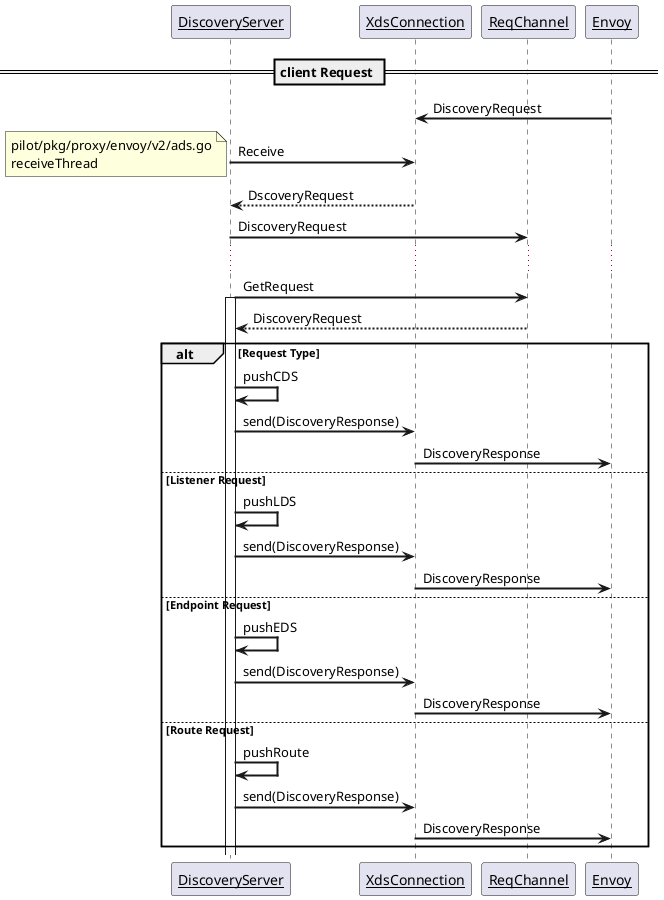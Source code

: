 @startuml pilot-discovery-client-request
skinparam sequenceArrowThickness 2
skinparam maxmessagesize 60
skinparam sequenceParticipant underline

participant DiscoveryServer order 1
participant XdsConnection order 2
participant ReqChannel order 3
participant Envoy order 4

== client Request ==

Envoy -> XdsConnection: DiscoveryRequest
DiscoveryServer -> XdsConnection: Receive
note left
pilot/pkg/proxy/envoy/v2/ads.go
receiveThread
end note
return DscoveryRequest
DiscoveryServer -> ReqChannel: DiscoveryRequest

...

DiscoveryServer -> ReqChannel: GetRequest
activate DiscoveryServer
return DiscoveryRequest

alt Request Type

	DiscoveryServer -> DiscoveryServer: pushCDS
	DiscoveryServer -> XdsConnection: send(DiscoveryResponse)
	XdsConnection -> Envoy: DiscoveryResponse

else Listener Request

	DiscoveryServer -> DiscoveryServer: pushLDS
	DiscoveryServer -> XdsConnection: send(DiscoveryResponse)
	XdsConnection -> Envoy: DiscoveryResponse

else Endpoint Request

	DiscoveryServer -> DiscoveryServer: pushEDS
	DiscoveryServer -> XdsConnection: send(DiscoveryResponse)
	XdsConnection -> Envoy: DiscoveryResponse

else Route Request

	DiscoveryServer -> DiscoveryServer: pushRoute
	DiscoveryServer -> XdsConnection: send(DiscoveryResponse)
	XdsConnection -> Envoy: DiscoveryResponse

end
@enduml
